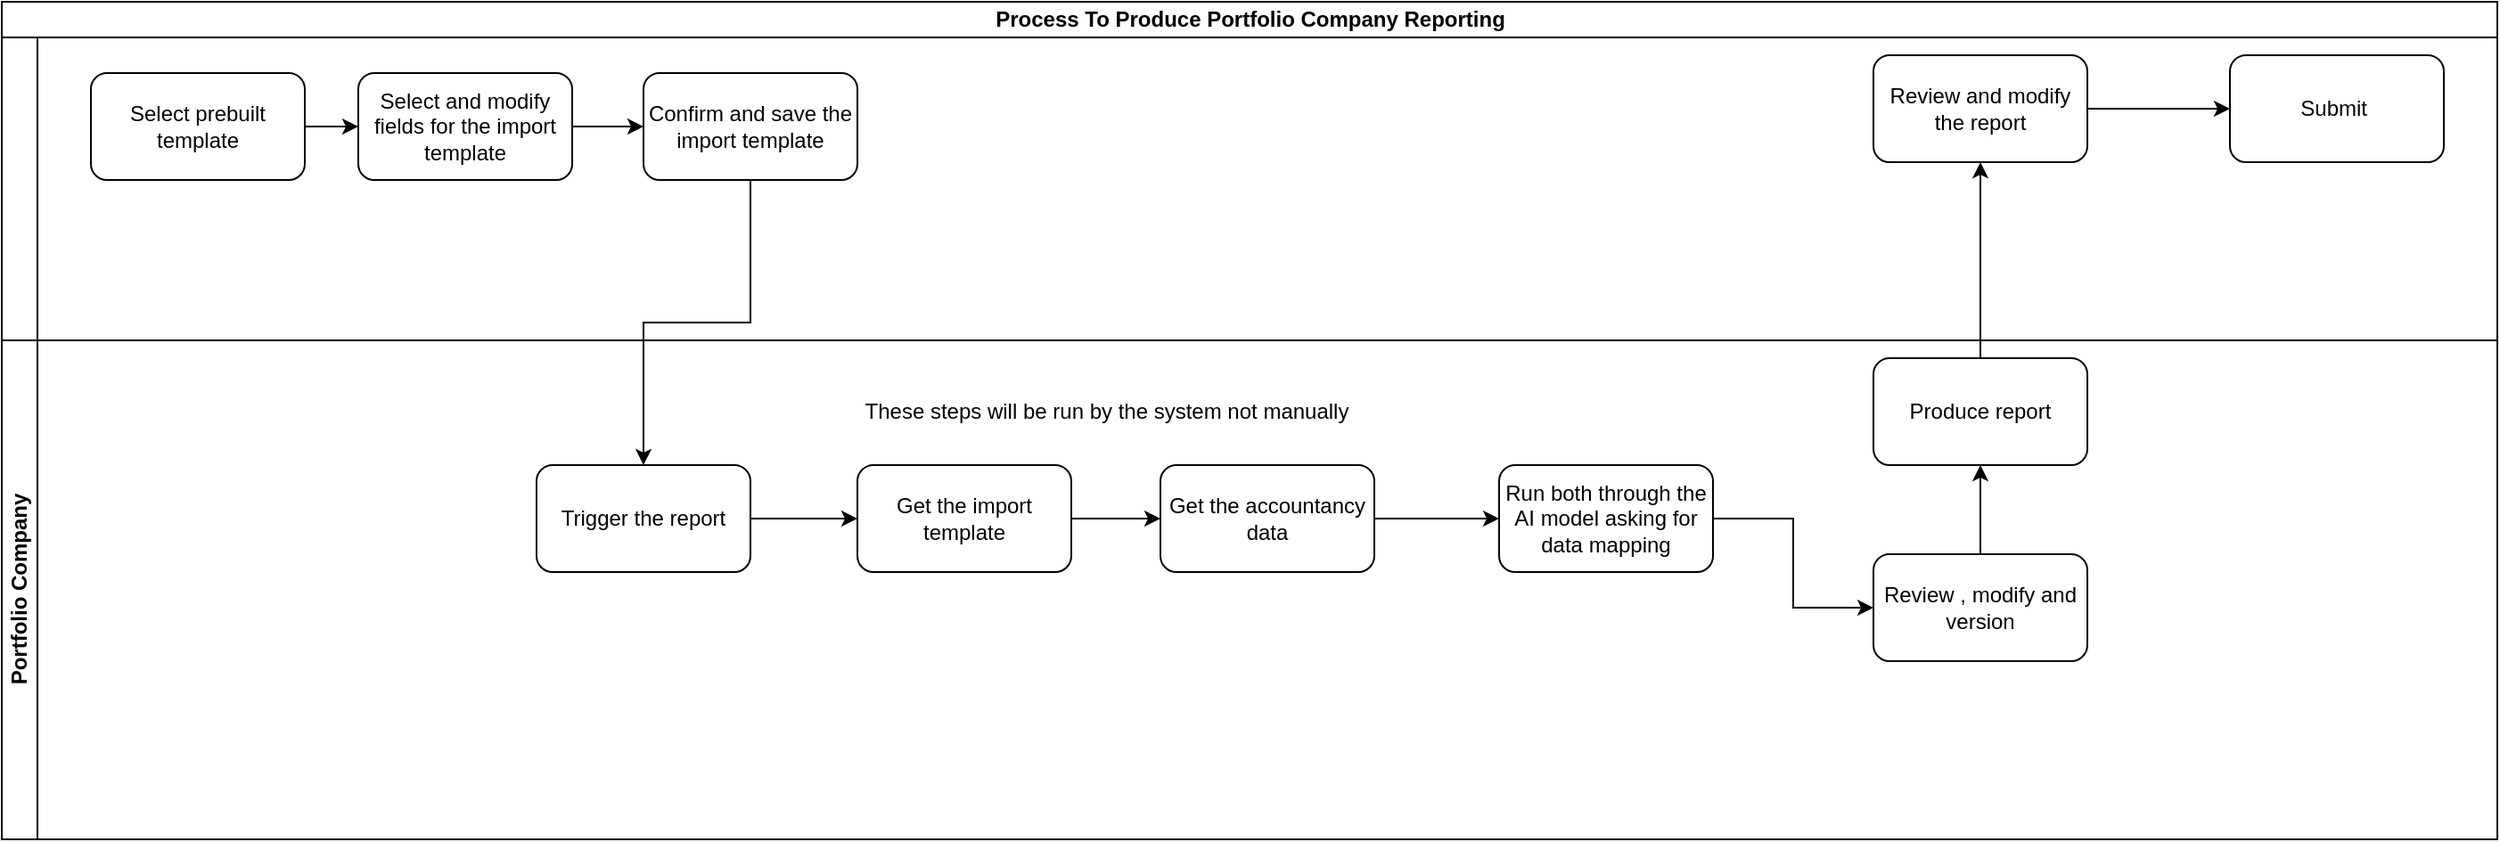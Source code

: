 <mxfile version="22.1.18" type="github">
  <diagram name="Page-1" id="74e2e168-ea6b-b213-b513-2b3c1d86103e">
    <mxGraphModel dx="1434" dy="760" grid="1" gridSize="10" guides="1" tooltips="1" connect="1" arrows="1" fold="1" page="1" pageScale="1" pageWidth="1100" pageHeight="850" background="none" math="0" shadow="0">
      <root>
        <mxCell id="0" />
        <mxCell id="1" parent="0" />
        <mxCell id="vWC2WC9_L9bKBSMqEms9-1" value="Process To Produce Portfolio Company Reporting" style="swimlane;childLayout=stackLayout;resizeParent=1;resizeParentMax=0;horizontal=1;startSize=20;horizontalStack=0;html=1;" vertex="1" parent="1">
          <mxGeometry width="1400" height="470" as="geometry" />
        </mxCell>
        <mxCell id="vWC2WC9_L9bKBSMqEms9-2" value="Private Equity&amp;nbsp;" style="swimlane;startSize=20;horizontal=0;html=1;" vertex="1" parent="vWC2WC9_L9bKBSMqEms9-1">
          <mxGeometry y="20" width="1400" height="450" as="geometry" />
        </mxCell>
        <mxCell id="vWC2WC9_L9bKBSMqEms9-7" value="" style="edgeStyle=orthogonalEdgeStyle;rounded=0;orthogonalLoop=1;jettySize=auto;html=1;" edge="1" parent="vWC2WC9_L9bKBSMqEms9-2" source="vWC2WC9_L9bKBSMqEms9-5" target="vWC2WC9_L9bKBSMqEms9-6">
          <mxGeometry relative="1" as="geometry" />
        </mxCell>
        <mxCell id="vWC2WC9_L9bKBSMqEms9-5" value="Select and modify fields for the import template" style="rounded=1;whiteSpace=wrap;html=1;" vertex="1" parent="vWC2WC9_L9bKBSMqEms9-2">
          <mxGeometry x="200" y="20" width="120" height="60" as="geometry" />
        </mxCell>
        <mxCell id="vWC2WC9_L9bKBSMqEms9-34" value="" style="edgeStyle=orthogonalEdgeStyle;rounded=0;orthogonalLoop=1;jettySize=auto;html=1;" edge="1" parent="vWC2WC9_L9bKBSMqEms9-2" source="vWC2WC9_L9bKBSMqEms9-6" target="vWC2WC9_L9bKBSMqEms9-8">
          <mxGeometry relative="1" as="geometry" />
        </mxCell>
        <mxCell id="vWC2WC9_L9bKBSMqEms9-6" value="Confirm and save the import template" style="rounded=1;whiteSpace=wrap;html=1;" vertex="1" parent="vWC2WC9_L9bKBSMqEms9-2">
          <mxGeometry x="360" y="20" width="120" height="60" as="geometry" />
        </mxCell>
        <mxCell id="vWC2WC9_L9bKBSMqEms9-35" value="" style="edgeStyle=orthogonalEdgeStyle;rounded=0;orthogonalLoop=1;jettySize=auto;html=1;" edge="1" parent="vWC2WC9_L9bKBSMqEms9-2" source="vWC2WC9_L9bKBSMqEms9-23" target="vWC2WC9_L9bKBSMqEms9-5">
          <mxGeometry relative="1" as="geometry" />
        </mxCell>
        <mxCell id="vWC2WC9_L9bKBSMqEms9-23" value="Select prebuilt template" style="rounded=1;whiteSpace=wrap;html=1;" vertex="1" parent="vWC2WC9_L9bKBSMqEms9-2">
          <mxGeometry x="50" y="20" width="120" height="60" as="geometry" />
        </mxCell>
        <mxCell id="vWC2WC9_L9bKBSMqEms9-29" value="Review and modify the report" style="whiteSpace=wrap;html=1;rounded=1;" vertex="1" parent="vWC2WC9_L9bKBSMqEms9-2">
          <mxGeometry x="1050" y="10" width="120" height="60" as="geometry" />
        </mxCell>
        <mxCell id="vWC2WC9_L9bKBSMqEms9-31" value="Submit&amp;nbsp;" style="whiteSpace=wrap;html=1;rounded=1;" vertex="1" parent="vWC2WC9_L9bKBSMqEms9-2">
          <mxGeometry x="1250" y="10" width="120" height="60" as="geometry" />
        </mxCell>
        <mxCell id="vWC2WC9_L9bKBSMqEms9-32" value="" style="edgeStyle=orthogonalEdgeStyle;rounded=0;orthogonalLoop=1;jettySize=auto;html=1;" edge="1" parent="vWC2WC9_L9bKBSMqEms9-2" source="vWC2WC9_L9bKBSMqEms9-29" target="vWC2WC9_L9bKBSMqEms9-31">
          <mxGeometry relative="1" as="geometry" />
        </mxCell>
        <mxCell id="vWC2WC9_L9bKBSMqEms9-3" value="Portfolio Company" style="swimlane;startSize=20;horizontal=0;html=1;" vertex="1" parent="vWC2WC9_L9bKBSMqEms9-2">
          <mxGeometry y="170" width="1400" height="280" as="geometry" />
        </mxCell>
        <mxCell id="vWC2WC9_L9bKBSMqEms9-13" value="" style="edgeStyle=orthogonalEdgeStyle;rounded=0;orthogonalLoop=1;jettySize=auto;html=1;" edge="1" parent="vWC2WC9_L9bKBSMqEms9-3" source="vWC2WC9_L9bKBSMqEms9-10" target="vWC2WC9_L9bKBSMqEms9-12">
          <mxGeometry relative="1" as="geometry" />
        </mxCell>
        <mxCell id="vWC2WC9_L9bKBSMqEms9-10" value="Get the import template" style="whiteSpace=wrap;html=1;rounded=1;" vertex="1" parent="vWC2WC9_L9bKBSMqEms9-3">
          <mxGeometry x="480" y="70" width="120" height="60" as="geometry" />
        </mxCell>
        <mxCell id="vWC2WC9_L9bKBSMqEms9-15" value="" style="edgeStyle=orthogonalEdgeStyle;rounded=0;orthogonalLoop=1;jettySize=auto;html=1;" edge="1" parent="vWC2WC9_L9bKBSMqEms9-3" source="vWC2WC9_L9bKBSMqEms9-12" target="vWC2WC9_L9bKBSMqEms9-14">
          <mxGeometry relative="1" as="geometry" />
        </mxCell>
        <mxCell id="vWC2WC9_L9bKBSMqEms9-12" value="Get the accountancy data" style="whiteSpace=wrap;html=1;rounded=1;" vertex="1" parent="vWC2WC9_L9bKBSMqEms9-3">
          <mxGeometry x="650" y="70" width="120" height="60" as="geometry" />
        </mxCell>
        <mxCell id="vWC2WC9_L9bKBSMqEms9-27" value="" style="edgeStyle=orthogonalEdgeStyle;rounded=0;orthogonalLoop=1;jettySize=auto;html=1;" edge="1" parent="vWC2WC9_L9bKBSMqEms9-3" source="vWC2WC9_L9bKBSMqEms9-14" target="vWC2WC9_L9bKBSMqEms9-26">
          <mxGeometry relative="1" as="geometry" />
        </mxCell>
        <mxCell id="vWC2WC9_L9bKBSMqEms9-14" value="Run both through the AI model asking for data mapping" style="whiteSpace=wrap;html=1;rounded=1;" vertex="1" parent="vWC2WC9_L9bKBSMqEms9-3">
          <mxGeometry x="840" y="70" width="120" height="60" as="geometry" />
        </mxCell>
        <mxCell id="vWC2WC9_L9bKBSMqEms9-18" value="These steps will be run by the system not manually" style="text;html=1;strokeColor=none;fillColor=none;align=center;verticalAlign=middle;whiteSpace=wrap;rounded=0;" vertex="1" parent="vWC2WC9_L9bKBSMqEms9-3">
          <mxGeometry x="480" y="25" width="280" height="30" as="geometry" />
        </mxCell>
        <mxCell id="vWC2WC9_L9bKBSMqEms9-26" value="Review , modify and version" style="whiteSpace=wrap;html=1;rounded=1;" vertex="1" parent="vWC2WC9_L9bKBSMqEms9-3">
          <mxGeometry x="1050" y="120" width="120" height="60" as="geometry" />
        </mxCell>
        <mxCell id="vWC2WC9_L9bKBSMqEms9-16" value="Produce report" style="whiteSpace=wrap;html=1;rounded=1;" vertex="1" parent="vWC2WC9_L9bKBSMqEms9-3">
          <mxGeometry x="1050" y="10" width="120" height="60" as="geometry" />
        </mxCell>
        <mxCell id="vWC2WC9_L9bKBSMqEms9-28" value="" style="edgeStyle=orthogonalEdgeStyle;rounded=0;orthogonalLoop=1;jettySize=auto;html=1;" edge="1" parent="vWC2WC9_L9bKBSMqEms9-3" source="vWC2WC9_L9bKBSMqEms9-26" target="vWC2WC9_L9bKBSMqEms9-16">
          <mxGeometry relative="1" as="geometry" />
        </mxCell>
        <mxCell id="vWC2WC9_L9bKBSMqEms9-8" value="Trigger the report" style="whiteSpace=wrap;html=1;rounded=1;" vertex="1" parent="vWC2WC9_L9bKBSMqEms9-3">
          <mxGeometry x="300" y="70" width="120" height="60" as="geometry" />
        </mxCell>
        <mxCell id="vWC2WC9_L9bKBSMqEms9-11" value="" style="edgeStyle=orthogonalEdgeStyle;rounded=0;orthogonalLoop=1;jettySize=auto;html=1;" edge="1" parent="vWC2WC9_L9bKBSMqEms9-3" source="vWC2WC9_L9bKBSMqEms9-8" target="vWC2WC9_L9bKBSMqEms9-10">
          <mxGeometry relative="1" as="geometry" />
        </mxCell>
        <mxCell id="vWC2WC9_L9bKBSMqEms9-30" value="" style="edgeStyle=orthogonalEdgeStyle;rounded=0;orthogonalLoop=1;jettySize=auto;html=1;" edge="1" parent="vWC2WC9_L9bKBSMqEms9-2" source="vWC2WC9_L9bKBSMqEms9-16" target="vWC2WC9_L9bKBSMqEms9-29">
          <mxGeometry relative="1" as="geometry" />
        </mxCell>
      </root>
    </mxGraphModel>
  </diagram>
</mxfile>
